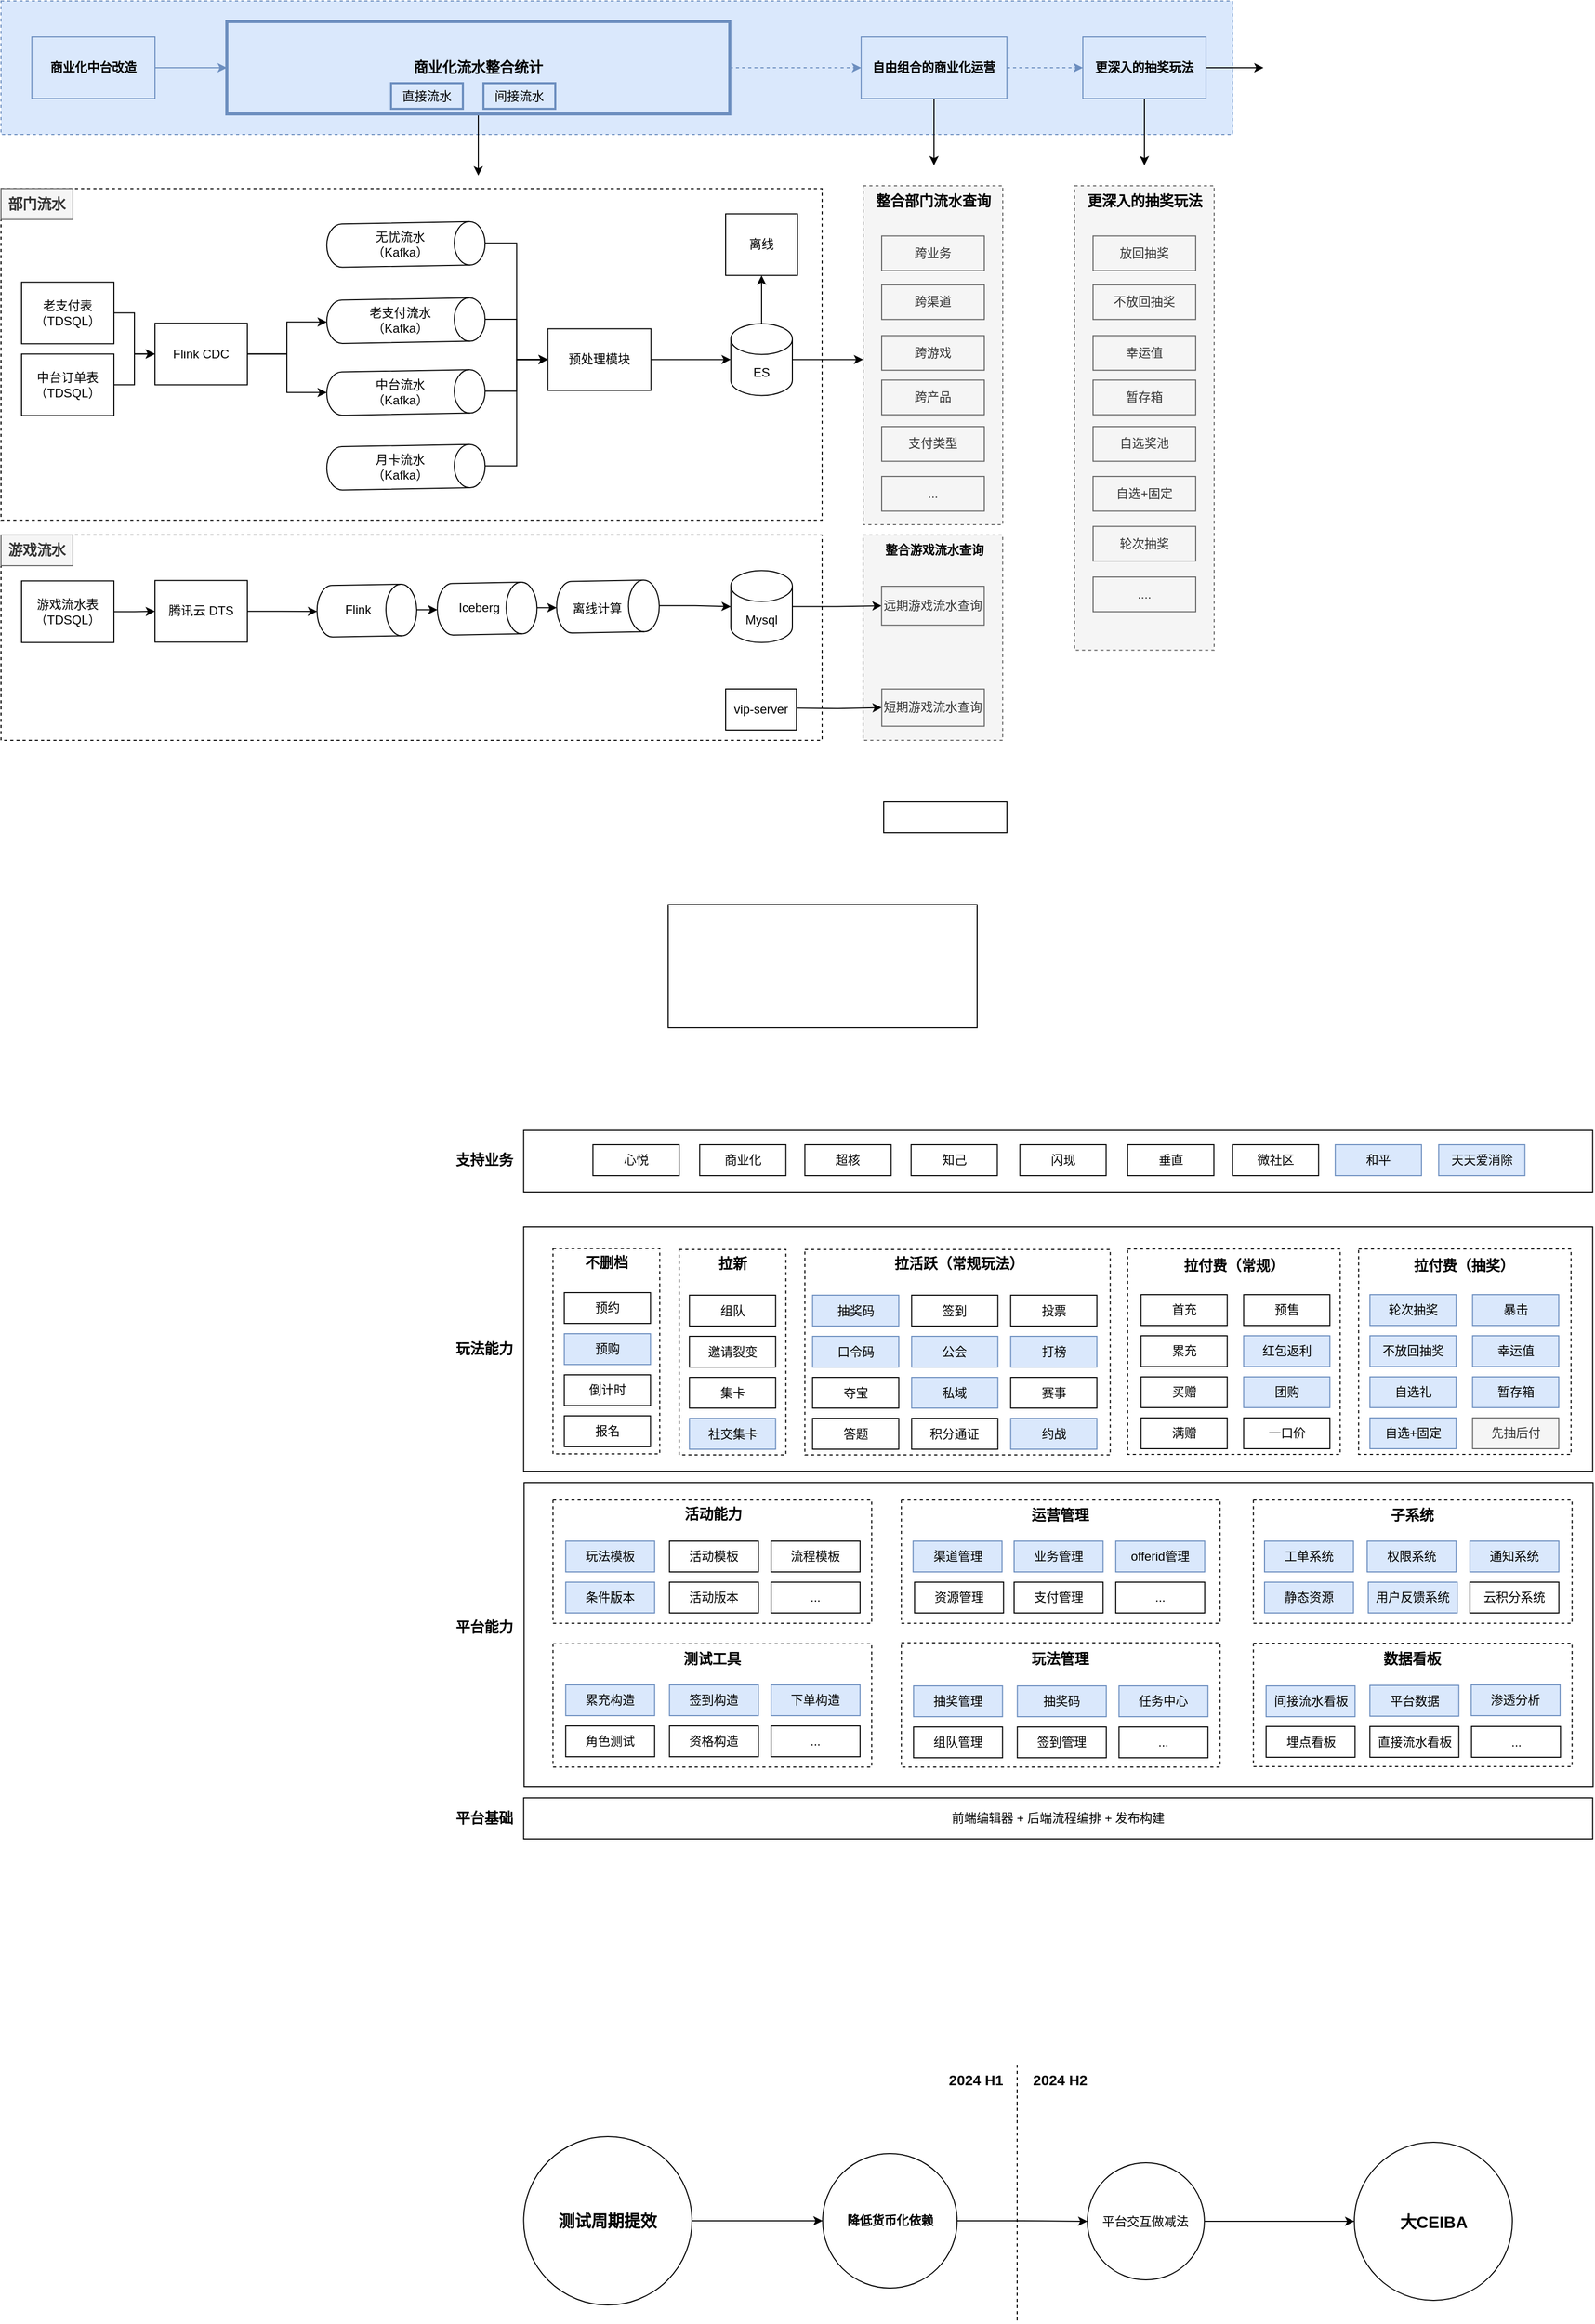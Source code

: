 <mxfile version="22.1.18" type="github">
  <diagram name="第 1 页" id="U7sybSRnqge9UdC9qBEp">
    <mxGraphModel dx="2380" dy="886" grid="1" gridSize="10" guides="1" tooltips="1" connect="1" arrows="1" fold="1" page="1" pageScale="1" pageWidth="827" pageHeight="1169" math="0" shadow="0">
      <root>
        <mxCell id="0" />
        <mxCell id="1" parent="0" />
        <mxCell id="KYgMNz7VvU_ds5sTVOri-40" value="" style="rounded=0;whiteSpace=wrap;html=1;" parent="1" vertex="1">
          <mxGeometry x="-190.8" y="1774" width="1041.5" height="238" as="geometry" />
        </mxCell>
        <mxCell id="fzm7APyc1zLrhWA9xsSt-80" value="" style="rounded=0;whiteSpace=wrap;html=1;align=center;horizontal=1;verticalAlign=middle;dashed=1;" vertex="1" parent="1">
          <mxGeometry x="397.7" y="1795.5" width="207" height="200" as="geometry" />
        </mxCell>
        <mxCell id="fzm7APyc1zLrhWA9xsSt-81" value="拉付费（常规）" style="text;html=1;strokeColor=none;fillColor=none;align=center;verticalAlign=middle;whiteSpace=wrap;rounded=0;fontStyle=1;fontSize=14;" vertex="1" parent="1">
          <mxGeometry x="404.48" y="1797" width="195.45" height="30" as="geometry" />
        </mxCell>
        <mxCell id="fzm7APyc1zLrhWA9xsSt-78" value="" style="rounded=0;whiteSpace=wrap;html=1;align=center;horizontal=1;verticalAlign=middle;dashed=1;" vertex="1" parent="1">
          <mxGeometry x="622.7" y="1795.5" width="207" height="200" as="geometry" />
        </mxCell>
        <mxCell id="fzm7APyc1zLrhWA9xsSt-79" value="拉付费（抽奖）" style="text;html=1;strokeColor=none;fillColor=none;align=center;verticalAlign=middle;whiteSpace=wrap;rounded=0;fontStyle=1;fontSize=14;" vertex="1" parent="1">
          <mxGeometry x="628.48" y="1797" width="195.45" height="30" as="geometry" />
        </mxCell>
        <mxCell id="fzm7APyc1zLrhWA9xsSt-75" value="不删档" style="rounded=0;whiteSpace=wrap;html=1;align=center;horizontal=1;verticalAlign=middle;dashed=1;" vertex="1" parent="1">
          <mxGeometry x="83.2" y="1796" width="297.5" height="200" as="geometry" />
        </mxCell>
        <mxCell id="fzm7APyc1zLrhWA9xsSt-76" value="拉活跃（常规玩法）" style="text;html=1;strokeColor=none;fillColor=none;align=center;verticalAlign=middle;whiteSpace=wrap;rounded=0;fontStyle=1;fontSize=14;" vertex="1" parent="1">
          <mxGeometry x="135.75" y="1795" width="195.45" height="30" as="geometry" />
        </mxCell>
        <mxCell id="fzm7APyc1zLrhWA9xsSt-73" value="不删档" style="rounded=0;whiteSpace=wrap;html=1;align=center;horizontal=1;verticalAlign=middle;dashed=1;" vertex="1" parent="1">
          <mxGeometry x="-39.3" y="1796" width="104" height="200" as="geometry" />
        </mxCell>
        <mxCell id="fzm7APyc1zLrhWA9xsSt-74" value="拉新" style="text;html=1;strokeColor=none;fillColor=none;align=center;verticalAlign=middle;whiteSpace=wrap;rounded=0;fontStyle=1;fontSize=14;" vertex="1" parent="1">
          <mxGeometry x="-17.25" y="1795" width="60" height="30" as="geometry" />
        </mxCell>
        <mxCell id="fzm7APyc1zLrhWA9xsSt-22" value="不删档" style="rounded=0;whiteSpace=wrap;html=1;align=center;horizontal=1;verticalAlign=middle;dashed=1;" vertex="1" parent="1">
          <mxGeometry x="-162.22" y="1795" width="104" height="200" as="geometry" />
        </mxCell>
        <mxCell id="HIGhhWwjRi3wT-E4ES3Q-53" value="" style="rounded=0;whiteSpace=wrap;html=1;dashed=1;" parent="1" vertex="1">
          <mxGeometry x="-700" y="1100" width="800" height="200" as="geometry" />
        </mxCell>
        <mxCell id="HIGhhWwjRi3wT-E4ES3Q-67" value="" style="rounded=0;whiteSpace=wrap;html=1;dashed=1;" parent="1" vertex="1">
          <mxGeometry x="-700" y="762.75" width="800" height="322.9" as="geometry" />
        </mxCell>
        <mxCell id="KYgMNz7VvU_ds5sTVOri-13" value="" style="rounded=0;whiteSpace=wrap;html=1;dashed=1;fillColor=#dae8fc;strokeColor=#6c8ebf;" parent="1" vertex="1">
          <mxGeometry x="-700" y="580" width="1200" height="130" as="geometry" />
        </mxCell>
        <mxCell id="HIGhhWwjRi3wT-E4ES3Q-131" value="" style="rounded=0;whiteSpace=wrap;html=1;dashed=1;fillColor=#f5f5f5;fontColor=#333333;strokeColor=#666666;" parent="1" vertex="1">
          <mxGeometry x="139.9" y="1100" width="136" height="200" as="geometry" />
        </mxCell>
        <mxCell id="HIGhhWwjRi3wT-E4ES3Q-70" style="edgeStyle=orthogonalEdgeStyle;rounded=0;orthogonalLoop=1;jettySize=auto;html=1;exitX=1;exitY=0.5;exitDx=0;exitDy=0;entryX=0;entryY=0.5;entryDx=0;entryDy=0;" parent="1" source="HIGhhWwjRi3wT-E4ES3Q-37" target="HIGhhWwjRi3wT-E4ES3Q-39" edge="1">
          <mxGeometry relative="1" as="geometry" />
        </mxCell>
        <mxCell id="HIGhhWwjRi3wT-E4ES3Q-37" value="老支付表&lt;br style=&quot;border-color: var(--border-color);&quot;&gt;（TDSQL）" style="rounded=0;whiteSpace=wrap;html=1;" parent="1" vertex="1">
          <mxGeometry x="-680" y="853.78" width="90" height="60" as="geometry" />
        </mxCell>
        <mxCell id="HIGhhWwjRi3wT-E4ES3Q-71" style="edgeStyle=orthogonalEdgeStyle;rounded=0;orthogonalLoop=1;jettySize=auto;html=1;exitX=1;exitY=0.5;exitDx=0;exitDy=0;entryX=0;entryY=0.5;entryDx=0;entryDy=0;" parent="1" source="HIGhhWwjRi3wT-E4ES3Q-38" target="HIGhhWwjRi3wT-E4ES3Q-39" edge="1">
          <mxGeometry relative="1" as="geometry" />
        </mxCell>
        <mxCell id="HIGhhWwjRi3wT-E4ES3Q-38" value="中台订单表&lt;br style=&quot;border-color: var(--border-color);&quot;&gt;（TDSQL）" style="rounded=0;whiteSpace=wrap;html=1;" parent="1" vertex="1">
          <mxGeometry x="-680" y="923.78" width="90" height="60" as="geometry" />
        </mxCell>
        <mxCell id="HIGhhWwjRi3wT-E4ES3Q-39" value="Flink CDC" style="rounded=0;whiteSpace=wrap;html=1;" parent="1" vertex="1">
          <mxGeometry x="-550" y="893.78" width="90" height="60" as="geometry" />
        </mxCell>
        <mxCell id="HIGhhWwjRi3wT-E4ES3Q-78" style="edgeStyle=orthogonalEdgeStyle;rounded=0;orthogonalLoop=1;jettySize=auto;html=1;exitX=1;exitY=0.5;exitDx=0;exitDy=0;" parent="1" source="HIGhhWwjRi3wT-E4ES3Q-40" target="HIGhhWwjRi3wT-E4ES3Q-42" edge="1">
          <mxGeometry relative="1" as="geometry" />
        </mxCell>
        <mxCell id="HIGhhWwjRi3wT-E4ES3Q-40" value="游戏流水表&lt;br&gt;（TDSQL）" style="rounded=0;whiteSpace=wrap;html=1;" parent="1" vertex="1">
          <mxGeometry x="-680" y="1144.78" width="90" height="60" as="geometry" />
        </mxCell>
        <mxCell id="HIGhhWwjRi3wT-E4ES3Q-42" value="腾讯云 DTS" style="rounded=0;whiteSpace=wrap;html=1;" parent="1" vertex="1">
          <mxGeometry x="-550" y="1144.36" width="90" height="60" as="geometry" />
        </mxCell>
        <mxCell id="HIGhhWwjRi3wT-E4ES3Q-75" style="edgeStyle=orthogonalEdgeStyle;rounded=0;orthogonalLoop=1;jettySize=auto;html=1;exitX=0.5;exitY=0;exitDx=0;exitDy=0;exitPerimeter=0;" parent="1" source="HIGhhWwjRi3wT-E4ES3Q-58" target="HIGhhWwjRi3wT-E4ES3Q-74" edge="1">
          <mxGeometry relative="1" as="geometry" />
        </mxCell>
        <mxCell id="HIGhhWwjRi3wT-E4ES3Q-73" style="edgeStyle=orthogonalEdgeStyle;rounded=0;orthogonalLoop=1;jettySize=auto;html=1;exitX=1;exitY=0.5;exitDx=0;exitDy=0;" parent="1" source="HIGhhWwjRi3wT-E4ES3Q-68" target="HIGhhWwjRi3wT-E4ES3Q-72" edge="1">
          <mxGeometry relative="1" as="geometry" />
        </mxCell>
        <mxCell id="HIGhhWwjRi3wT-E4ES3Q-82" style="edgeStyle=orthogonalEdgeStyle;rounded=0;orthogonalLoop=1;jettySize=auto;html=1;exitX=1;exitY=0.5;exitDx=0;exitDy=0;exitPerimeter=0;" parent="1" source="HIGhhWwjRi3wT-E4ES3Q-72" edge="1">
          <mxGeometry relative="1" as="geometry">
            <mxPoint x="140" y="929.2" as="targetPoint" />
          </mxGeometry>
        </mxCell>
        <mxCell id="HIGhhWwjRi3wT-E4ES3Q-116" style="edgeStyle=orthogonalEdgeStyle;rounded=0;orthogonalLoop=1;jettySize=auto;html=1;exitX=0.5;exitY=0;exitDx=0;exitDy=0;exitPerimeter=0;" parent="1" source="HIGhhWwjRi3wT-E4ES3Q-72" target="HIGhhWwjRi3wT-E4ES3Q-115" edge="1">
          <mxGeometry relative="1" as="geometry" />
        </mxCell>
        <mxCell id="HIGhhWwjRi3wT-E4ES3Q-72" value="ES" style="shape=cylinder3;whiteSpace=wrap;html=1;boundedLbl=1;backgroundOutline=1;size=15;" parent="1" vertex="1">
          <mxGeometry x="11" y="894.2" width="60" height="70" as="geometry" />
        </mxCell>
        <mxCell id="HIGhhWwjRi3wT-E4ES3Q-84" style="edgeStyle=orthogonalEdgeStyle;rounded=0;orthogonalLoop=1;jettySize=auto;html=1;exitX=1;exitY=0.5;exitDx=0;exitDy=0;exitPerimeter=0;" parent="1" source="HIGhhWwjRi3wT-E4ES3Q-74" target="HIGhhWwjRi3wT-E4ES3Q-83" edge="1">
          <mxGeometry relative="1" as="geometry" />
        </mxCell>
        <mxCell id="HIGhhWwjRi3wT-E4ES3Q-74" value="Mysql" style="shape=cylinder3;whiteSpace=wrap;html=1;boundedLbl=1;backgroundOutline=1;size=15;" parent="1" vertex="1">
          <mxGeometry x="11" y="1134.78" width="60" height="70" as="geometry" />
        </mxCell>
        <mxCell id="HIGhhWwjRi3wT-E4ES3Q-83" value="远期游戏流水查询" style="rounded=0;whiteSpace=wrap;html=1;fillColor=#f5f5f5;strokeColor=#666666;fontColor=#333333;" parent="1" vertex="1">
          <mxGeometry x="157.9" y="1150" width="100" height="37.9" as="geometry" />
        </mxCell>
        <mxCell id="HIGhhWwjRi3wT-E4ES3Q-111" style="edgeStyle=orthogonalEdgeStyle;rounded=0;orthogonalLoop=1;jettySize=auto;html=1;exitX=1;exitY=0.5;exitDx=0;exitDy=0;exitPerimeter=0;" parent="1" target="HIGhhWwjRi3wT-E4ES3Q-114" edge="1">
          <mxGeometry relative="1" as="geometry">
            <mxPoint x="70.9" y="1268.58" as="sourcePoint" />
          </mxGeometry>
        </mxCell>
        <mxCell id="HIGhhWwjRi3wT-E4ES3Q-114" value="短期游戏流水查询" style="rounded=0;whiteSpace=wrap;html=1;fillColor=#f5f5f5;strokeColor=#666666;fontColor=#333333;" parent="1" vertex="1">
          <mxGeometry x="158.1" y="1250.1" width="99.9" height="36.19" as="geometry" />
        </mxCell>
        <mxCell id="HIGhhWwjRi3wT-E4ES3Q-115" value="离线" style="rounded=0;whiteSpace=wrap;html=1;" parent="1" vertex="1">
          <mxGeometry x="6" y="787.24" width="70" height="60" as="geometry" />
        </mxCell>
        <mxCell id="HIGhhWwjRi3wT-E4ES3Q-121" value="vip-server" style="rounded=0;whiteSpace=wrap;html=1;" parent="1" vertex="1">
          <mxGeometry x="6" y="1250" width="69" height="40" as="geometry" />
        </mxCell>
        <mxCell id="HIGhhWwjRi3wT-E4ES3Q-123" value="" style="rounded=0;whiteSpace=wrap;html=1;dashed=1;fillColor=#f5f5f5;fontColor=#333333;strokeColor=#666666;" parent="1" vertex="1">
          <mxGeometry x="140" y="760" width="136" height="330" as="geometry" />
        </mxCell>
        <mxCell id="HIGhhWwjRi3wT-E4ES3Q-132" value="整合部门流水查询" style="text;html=1;align=center;verticalAlign=middle;resizable=0;points=[];autosize=1;strokeColor=none;fillColor=none;fontStyle=1;fontSize=14;" parent="1" vertex="1">
          <mxGeometry x="138.05" y="760" width="140" height="30" as="geometry" />
        </mxCell>
        <mxCell id="HIGhhWwjRi3wT-E4ES3Q-124" value="跨业务" style="rounded=0;whiteSpace=wrap;html=1;fillColor=#f5f5f5;strokeColor=#666666;fontColor=#333333;" parent="1" vertex="1">
          <mxGeometry x="158" y="808.8" width="100" height="33.77" as="geometry" />
        </mxCell>
        <mxCell id="HIGhhWwjRi3wT-E4ES3Q-125" value="跨渠道" style="rounded=0;whiteSpace=wrap;html=1;fillColor=#f5f5f5;strokeColor=#666666;fontColor=#333333;" parent="1" vertex="1">
          <mxGeometry x="158" y="856.407" width="100" height="33.77" as="geometry" />
        </mxCell>
        <mxCell id="HIGhhWwjRi3wT-E4ES3Q-126" value="跨游戏" style="rounded=0;whiteSpace=wrap;html=1;fillColor=#f5f5f5;strokeColor=#666666;fontColor=#333333;" parent="1" vertex="1">
          <mxGeometry x="158" y="905.862" width="100" height="33.77" as="geometry" />
        </mxCell>
        <mxCell id="HIGhhWwjRi3wT-E4ES3Q-127" value="跨产品" style="rounded=0;whiteSpace=wrap;html=1;fillColor=#f5f5f5;strokeColor=#666666;fontColor=#333333;" parent="1" vertex="1">
          <mxGeometry x="158" y="949.176" width="100" height="33.77" as="geometry" />
        </mxCell>
        <mxCell id="HIGhhWwjRi3wT-E4ES3Q-128" value="支付类型" style="rounded=0;whiteSpace=wrap;html=1;fillColor=#f5f5f5;strokeColor=#666666;fontColor=#333333;" parent="1" vertex="1">
          <mxGeometry x="158" y="994.499" width="100" height="33.77" as="geometry" />
        </mxCell>
        <mxCell id="HIGhhWwjRi3wT-E4ES3Q-129" value="..." style="rounded=0;whiteSpace=wrap;html=1;fillColor=#f5f5f5;strokeColor=#666666;fontColor=#333333;" parent="1" vertex="1">
          <mxGeometry x="158" y="1043.03" width="100" height="33.77" as="geometry" />
        </mxCell>
        <mxCell id="KYgMNz7VvU_ds5sTVOri-8" style="edgeStyle=orthogonalEdgeStyle;rounded=0;orthogonalLoop=1;jettySize=auto;html=1;exitX=1;exitY=0.5;exitDx=0;exitDy=0;fillColor=#dae8fc;strokeColor=#6c8ebf;dashed=1;" parent="1" source="KYgMNz7VvU_ds5sTVOri-1" target="KYgMNz7VvU_ds5sTVOri-4" edge="1">
          <mxGeometry relative="1" as="geometry" />
        </mxCell>
        <mxCell id="KYgMNz7VvU_ds5sTVOri-31" style="edgeStyle=orthogonalEdgeStyle;rounded=0;orthogonalLoop=1;jettySize=auto;html=1;exitX=0.5;exitY=1;exitDx=0;exitDy=0;" parent="1" source="KYgMNz7VvU_ds5sTVOri-1" edge="1">
          <mxGeometry relative="1" as="geometry">
            <mxPoint x="-235" y="750" as="targetPoint" />
          </mxGeometry>
        </mxCell>
        <mxCell id="KYgMNz7VvU_ds5sTVOri-1" value="&lt;font style=&quot;font-size: 14px;&quot;&gt;&lt;b&gt;商业化流水整合统计&lt;/b&gt;&lt;/font&gt;" style="rounded=0;whiteSpace=wrap;html=1;strokeWidth=3;fillColor=#dae8fc;strokeColor=#6c8ebf;" parent="1" vertex="1">
          <mxGeometry x="-480" y="600" width="490" height="90" as="geometry" />
        </mxCell>
        <mxCell id="KYgMNz7VvU_ds5sTVOri-7" style="edgeStyle=orthogonalEdgeStyle;rounded=0;orthogonalLoop=1;jettySize=auto;html=1;exitX=1;exitY=0.5;exitDx=0;exitDy=0;entryX=0;entryY=0.5;entryDx=0;entryDy=0;fillColor=#dae8fc;strokeColor=#6c8ebf;" parent="1" source="KYgMNz7VvU_ds5sTVOri-2" target="KYgMNz7VvU_ds5sTVOri-1" edge="1">
          <mxGeometry relative="1" as="geometry" />
        </mxCell>
        <mxCell id="KYgMNz7VvU_ds5sTVOri-2" value="商业化中台改造" style="rounded=0;whiteSpace=wrap;html=1;fillColor=#dae8fc;strokeColor=#6c8ebf;fontStyle=1" parent="1" vertex="1">
          <mxGeometry x="-670" y="615" width="120" height="60" as="geometry" />
        </mxCell>
        <mxCell id="KYgMNz7VvU_ds5sTVOri-9" style="edgeStyle=orthogonalEdgeStyle;rounded=0;orthogonalLoop=1;jettySize=auto;html=1;exitX=1;exitY=0.5;exitDx=0;exitDy=0;fillColor=#dae8fc;strokeColor=#6c8ebf;dashed=1;" parent="1" source="KYgMNz7VvU_ds5sTVOri-4" target="KYgMNz7VvU_ds5sTVOri-5" edge="1">
          <mxGeometry relative="1" as="geometry" />
        </mxCell>
        <mxCell id="KYgMNz7VvU_ds5sTVOri-30" style="edgeStyle=orthogonalEdgeStyle;rounded=0;orthogonalLoop=1;jettySize=auto;html=1;exitX=0.5;exitY=1;exitDx=0;exitDy=0;" parent="1" source="KYgMNz7VvU_ds5sTVOri-4" edge="1">
          <mxGeometry relative="1" as="geometry">
            <mxPoint x="209" y="740" as="targetPoint" />
          </mxGeometry>
        </mxCell>
        <mxCell id="KYgMNz7VvU_ds5sTVOri-4" value="&lt;b&gt;自由组合的商业化运营&lt;/b&gt;" style="rounded=0;whiteSpace=wrap;html=1;strokeWidth=1;fillColor=#dae8fc;strokeColor=#6c8ebf;" parent="1" vertex="1">
          <mxGeometry x="138.05" y="615" width="141.95" height="60" as="geometry" />
        </mxCell>
        <mxCell id="KYgMNz7VvU_ds5sTVOri-12" style="edgeStyle=orthogonalEdgeStyle;rounded=0;orthogonalLoop=1;jettySize=auto;html=1;exitX=1;exitY=0.5;exitDx=0;exitDy=0;" parent="1" source="KYgMNz7VvU_ds5sTVOri-5" edge="1">
          <mxGeometry relative="1" as="geometry">
            <mxPoint x="530" y="645" as="targetPoint" />
          </mxGeometry>
        </mxCell>
        <mxCell id="KYgMNz7VvU_ds5sTVOri-29" style="edgeStyle=orthogonalEdgeStyle;rounded=0;orthogonalLoop=1;jettySize=auto;html=1;exitX=0.5;exitY=1;exitDx=0;exitDy=0;" parent="1" source="KYgMNz7VvU_ds5sTVOri-5" edge="1">
          <mxGeometry relative="1" as="geometry">
            <mxPoint x="414" y="740" as="targetPoint" />
          </mxGeometry>
        </mxCell>
        <mxCell id="KYgMNz7VvU_ds5sTVOri-5" value="更深入的抽奖玩法" style="rounded=0;whiteSpace=wrap;html=1;fillColor=#dae8fc;strokeColor=#6c8ebf;fontStyle=1" parent="1" vertex="1">
          <mxGeometry x="354.0" y="615" width="120" height="60" as="geometry" />
        </mxCell>
        <mxCell id="KYgMNz7VvU_ds5sTVOri-6" value="间接流水" style="rounded=0;whiteSpace=wrap;html=1;fillColor=#dae8fc;strokeColor=#6c8ebf;strokeWidth=2;" parent="1" vertex="1">
          <mxGeometry x="-230.0" y="660" width="70" height="25" as="geometry" />
        </mxCell>
        <mxCell id="KYgMNz7VvU_ds5sTVOri-10" value="直接流水" style="rounded=0;whiteSpace=wrap;html=1;fillColor=#dae8fc;strokeColor=#6c8ebf;strokeWidth=2;" parent="1" vertex="1">
          <mxGeometry x="-320" y="660" width="70" height="25" as="geometry" />
        </mxCell>
        <mxCell id="KYgMNz7VvU_ds5sTVOri-17" value="" style="rounded=0;whiteSpace=wrap;html=1;dashed=1;fillColor=#f5f5f5;fontColor=#333333;strokeColor=#666666;" parent="1" vertex="1">
          <mxGeometry x="345.95" y="760" width="136" height="452.25" as="geometry" />
        </mxCell>
        <mxCell id="KYgMNz7VvU_ds5sTVOri-18" value="更深入的抽奖玩法" style="text;html=1;align=center;verticalAlign=middle;resizable=0;points=[];autosize=1;strokeColor=none;fillColor=none;fontStyle=1;fontSize=14;" parent="1" vertex="1">
          <mxGeometry x="344" y="760" width="140" height="30" as="geometry" />
        </mxCell>
        <mxCell id="KYgMNz7VvU_ds5sTVOri-19" value="放回抽奖" style="rounded=0;whiteSpace=wrap;html=1;fillColor=#f5f5f5;strokeColor=#666666;fontColor=#333333;" parent="1" vertex="1">
          <mxGeometry x="363.95" y="808.8" width="100" height="33.77" as="geometry" />
        </mxCell>
        <mxCell id="KYgMNz7VvU_ds5sTVOri-20" value="不放回抽奖" style="rounded=0;whiteSpace=wrap;html=1;fillColor=#f5f5f5;strokeColor=#666666;fontColor=#333333;" parent="1" vertex="1">
          <mxGeometry x="363.95" y="856.407" width="100" height="33.77" as="geometry" />
        </mxCell>
        <mxCell id="KYgMNz7VvU_ds5sTVOri-21" value="幸运值" style="rounded=0;whiteSpace=wrap;html=1;fillColor=#f5f5f5;strokeColor=#666666;fontColor=#333333;" parent="1" vertex="1">
          <mxGeometry x="363.95" y="905.862" width="100" height="33.77" as="geometry" />
        </mxCell>
        <mxCell id="KYgMNz7VvU_ds5sTVOri-22" value="暂存箱" style="rounded=0;whiteSpace=wrap;html=1;fillColor=#f5f5f5;strokeColor=#666666;fontColor=#333333;" parent="1" vertex="1">
          <mxGeometry x="363.95" y="949.176" width="100" height="33.77" as="geometry" />
        </mxCell>
        <mxCell id="KYgMNz7VvU_ds5sTVOri-23" value="自选奖池" style="rounded=0;whiteSpace=wrap;html=1;fillColor=#f5f5f5;strokeColor=#666666;fontColor=#333333;" parent="1" vertex="1">
          <mxGeometry x="363.95" y="994.499" width="100" height="33.77" as="geometry" />
        </mxCell>
        <mxCell id="KYgMNz7VvU_ds5sTVOri-24" value="自选+固定" style="rounded=0;whiteSpace=wrap;html=1;fillColor=#f5f5f5;strokeColor=#666666;fontColor=#333333;" parent="1" vertex="1">
          <mxGeometry x="363.95" y="1043.03" width="100" height="33.77" as="geometry" />
        </mxCell>
        <mxCell id="KYgMNz7VvU_ds5sTVOri-25" value="轮次抽奖" style="rounded=0;whiteSpace=wrap;html=1;fillColor=#f5f5f5;strokeColor=#666666;fontColor=#333333;" parent="1" vertex="1">
          <mxGeometry x="364" y="1091.68" width="100" height="33.77" as="geometry" />
        </mxCell>
        <mxCell id="KYgMNz7VvU_ds5sTVOri-26" value="...." style="rounded=0;whiteSpace=wrap;html=1;fillColor=#f5f5f5;strokeColor=#666666;fontColor=#333333;" parent="1" vertex="1">
          <mxGeometry x="364" y="1141.03" width="100" height="33.77" as="geometry" />
        </mxCell>
        <mxCell id="HIGhhWwjRi3wT-E4ES3Q-77" style="edgeStyle=orthogonalEdgeStyle;rounded=0;orthogonalLoop=1;jettySize=auto;html=1;exitX=1;exitY=0.5;exitDx=0;exitDy=0;" parent="1" source="HIGhhWwjRi3wT-E4ES3Q-39" target="HIGhhWwjRi3wT-E4ES3Q-47" edge="1">
          <mxGeometry relative="1" as="geometry" />
        </mxCell>
        <mxCell id="HIGhhWwjRi3wT-E4ES3Q-54" value="" style="shape=cylinder3;whiteSpace=wrap;html=1;boundedLbl=1;backgroundOutline=1;size=15;rotation=89;" parent="1" vertex="1">
          <mxGeometry x="-368.692" y="1125.15" width="50.233" height="97.11" as="geometry" />
        </mxCell>
        <mxCell id="HIGhhWwjRi3wT-E4ES3Q-55" value="Flink" style="text;html=1;strokeColor=none;fillColor=none;align=center;verticalAlign=middle;whiteSpace=wrap;rounded=0;" parent="1" vertex="1">
          <mxGeometry x="-376.512" y="1158.34" width="50.233" height="30.0" as="geometry" />
        </mxCell>
        <mxCell id="HIGhhWwjRi3wT-E4ES3Q-56" value="" style="shape=cylinder3;whiteSpace=wrap;html=1;boundedLbl=1;backgroundOutline=1;size=15;rotation=89;" parent="1" vertex="1">
          <mxGeometry x="-251.483" y="1123.2" width="50.233" height="97.11" as="geometry" />
        </mxCell>
        <mxCell id="HIGhhWwjRi3wT-E4ES3Q-57" value="Iceberg" style="text;html=1;strokeColor=none;fillColor=none;align=center;verticalAlign=middle;whiteSpace=wrap;rounded=0;" parent="1" vertex="1">
          <mxGeometry x="-259.302" y="1156.39" width="50.233" height="30.0" as="geometry" />
        </mxCell>
        <mxCell id="HIGhhWwjRi3wT-E4ES3Q-58" value="" style="shape=cylinder3;whiteSpace=wrap;html=1;boundedLbl=1;backgroundOutline=1;size=15;rotation=89;" parent="1" vertex="1">
          <mxGeometry x="-133.805" y="1119.78" width="50.233" height="100.0" as="geometry" />
        </mxCell>
        <mxCell id="HIGhhWwjRi3wT-E4ES3Q-59" value="离线计算" style="text;html=1;strokeColor=none;fillColor=none;align=center;verticalAlign=middle;whiteSpace=wrap;rounded=0;" parent="1" vertex="1">
          <mxGeometry x="-145.02" y="1155.16" width="52.09" height="33.19" as="geometry" />
        </mxCell>
        <mxCell id="HIGhhWwjRi3wT-E4ES3Q-60" style="edgeStyle=orthogonalEdgeStyle;rounded=0;orthogonalLoop=1;jettySize=auto;html=1;exitX=0.5;exitY=0;exitDx=0;exitDy=0;exitPerimeter=0;entryX=0.5;entryY=1;entryDx=0;entryDy=0;entryPerimeter=0;" parent="1" source="HIGhhWwjRi3wT-E4ES3Q-54" target="HIGhhWwjRi3wT-E4ES3Q-56" edge="1">
          <mxGeometry relative="1" as="geometry" />
        </mxCell>
        <mxCell id="HIGhhWwjRi3wT-E4ES3Q-66" style="edgeStyle=orthogonalEdgeStyle;rounded=0;orthogonalLoop=1;jettySize=auto;html=1;exitX=0.5;exitY=0;exitDx=0;exitDy=0;exitPerimeter=0;entryX=0.5;entryY=1;entryDx=0;entryDy=0;entryPerimeter=0;" parent="1" source="HIGhhWwjRi3wT-E4ES3Q-56" target="HIGhhWwjRi3wT-E4ES3Q-58" edge="1">
          <mxGeometry relative="1" as="geometry" />
        </mxCell>
        <mxCell id="HIGhhWwjRi3wT-E4ES3Q-68" value="预处理模块" style="rounded=0;whiteSpace=wrap;html=1;" parent="1" vertex="1">
          <mxGeometry x="-167.209" y="899.2" width="100.465" height="60.0" as="geometry" />
        </mxCell>
        <mxCell id="HIGhhWwjRi3wT-E4ES3Q-86" style="edgeStyle=orthogonalEdgeStyle;rounded=0;orthogonalLoop=1;jettySize=auto;html=1;exitX=0.5;exitY=0;exitDx=0;exitDy=0;exitPerimeter=0;entryX=0;entryY=0.5;entryDx=0;entryDy=0;" parent="1" source="HIGhhWwjRi3wT-E4ES3Q-45" target="HIGhhWwjRi3wT-E4ES3Q-68" edge="1">
          <mxGeometry relative="1" as="geometry" />
        </mxCell>
        <mxCell id="HIGhhWwjRi3wT-E4ES3Q-45" value="" style="shape=cylinder3;whiteSpace=wrap;html=1;boundedLbl=1;backgroundOutline=1;size=15;rotation=89;" parent="1" vertex="1">
          <mxGeometry x="-326.609" y="814.195" width="42.193" height="154.209" as="geometry" />
        </mxCell>
        <mxCell id="HIGhhWwjRi3wT-E4ES3Q-46" value="老支付流水&lt;br style=&quot;border-color: var(--border-color);&quot;&gt;（Kafka）" style="text;html=1;strokeColor=none;fillColor=none;align=center;verticalAlign=middle;whiteSpace=wrap;rounded=0;" parent="1" vertex="1">
          <mxGeometry x="-353.254" y="876.435" width="84.387" height="30.0" as="geometry" />
        </mxCell>
        <mxCell id="HIGhhWwjRi3wT-E4ES3Q-87" style="edgeStyle=orthogonalEdgeStyle;rounded=0;orthogonalLoop=1;jettySize=auto;html=1;exitX=0.5;exitY=0;exitDx=0;exitDy=0;exitPerimeter=0;entryX=0;entryY=0.5;entryDx=0;entryDy=0;" parent="1" source="HIGhhWwjRi3wT-E4ES3Q-47" target="HIGhhWwjRi3wT-E4ES3Q-68" edge="1">
          <mxGeometry relative="1" as="geometry" />
        </mxCell>
        <mxCell id="HIGhhWwjRi3wT-E4ES3Q-47" value="" style="shape=cylinder3;whiteSpace=wrap;html=1;boundedLbl=1;backgroundOutline=1;size=15;rotation=89;" parent="1" vertex="1">
          <mxGeometry x="-326.609" y="884.195" width="42.193" height="154.209" as="geometry" />
        </mxCell>
        <mxCell id="HIGhhWwjRi3wT-E4ES3Q-48" value="中台流水&lt;br style=&quot;border-color: var(--border-color);&quot;&gt;（Kafka）" style="text;html=1;strokeColor=none;fillColor=none;align=center;verticalAlign=middle;whiteSpace=wrap;rounded=0;" parent="1" vertex="1">
          <mxGeometry x="-353.254" y="946.434" width="84.387" height="30.0" as="geometry" />
        </mxCell>
        <mxCell id="HIGhhWwjRi3wT-E4ES3Q-89" style="edgeStyle=orthogonalEdgeStyle;rounded=0;orthogonalLoop=1;jettySize=auto;html=1;exitX=0.5;exitY=0;exitDx=0;exitDy=0;exitPerimeter=0;entryX=0;entryY=0.5;entryDx=0;entryDy=0;" parent="1" source="HIGhhWwjRi3wT-E4ES3Q-49" target="HIGhhWwjRi3wT-E4ES3Q-68" edge="1">
          <mxGeometry relative="1" as="geometry" />
        </mxCell>
        <mxCell id="HIGhhWwjRi3wT-E4ES3Q-49" value="" style="shape=cylinder3;whiteSpace=wrap;html=1;boundedLbl=1;backgroundOutline=1;size=15;rotation=89;" parent="1" vertex="1">
          <mxGeometry x="-326.609" y="956.936" width="42.193" height="154.209" as="geometry" />
        </mxCell>
        <mxCell id="HIGhhWwjRi3wT-E4ES3Q-50" value="月卡流水&lt;br style=&quot;border-color: var(--border-color);&quot;&gt;（Kafka）" style="text;html=1;strokeColor=none;fillColor=none;align=center;verticalAlign=middle;whiteSpace=wrap;rounded=0;" parent="1" vertex="1">
          <mxGeometry x="-353.254" y="1019.176" width="84.387" height="30.0" as="geometry" />
        </mxCell>
        <mxCell id="HIGhhWwjRi3wT-E4ES3Q-85" style="edgeStyle=orthogonalEdgeStyle;rounded=0;orthogonalLoop=1;jettySize=auto;html=1;exitX=0.5;exitY=0;exitDx=0;exitDy=0;exitPerimeter=0;entryX=0;entryY=0.5;entryDx=0;entryDy=0;" parent="1" source="HIGhhWwjRi3wT-E4ES3Q-51" target="HIGhhWwjRi3wT-E4ES3Q-68" edge="1">
          <mxGeometry relative="1" as="geometry" />
        </mxCell>
        <mxCell id="HIGhhWwjRi3wT-E4ES3Q-51" value="" style="shape=cylinder3;whiteSpace=wrap;html=1;boundedLbl=1;backgroundOutline=1;size=15;rotation=89;" parent="1" vertex="1">
          <mxGeometry x="-326.609" y="739.996" width="42.193" height="154.209" as="geometry" />
        </mxCell>
        <mxCell id="HIGhhWwjRi3wT-E4ES3Q-52" value="无忧流水&lt;br style=&quot;border-color: var(--border-color);&quot;&gt;（Kafka）" style="text;html=1;strokeColor=none;fillColor=none;align=center;verticalAlign=middle;whiteSpace=wrap;rounded=0;" parent="1" vertex="1">
          <mxGeometry x="-353.254" y="802.235" width="84.387" height="30.0" as="geometry" />
        </mxCell>
        <mxCell id="HIGhhWwjRi3wT-E4ES3Q-76" style="edgeStyle=orthogonalEdgeStyle;rounded=0;orthogonalLoop=1;jettySize=auto;html=1;exitX=1;exitY=0.5;exitDx=0;exitDy=0;entryX=0.5;entryY=1;entryDx=0;entryDy=0;entryPerimeter=0;" parent="1" source="HIGhhWwjRi3wT-E4ES3Q-39" target="HIGhhWwjRi3wT-E4ES3Q-45" edge="1">
          <mxGeometry relative="1" as="geometry" />
        </mxCell>
        <mxCell id="HIGhhWwjRi3wT-E4ES3Q-79" style="edgeStyle=orthogonalEdgeStyle;rounded=0;orthogonalLoop=1;jettySize=auto;html=1;exitX=1;exitY=0.5;exitDx=0;exitDy=0;entryX=0.5;entryY=1;entryDx=0;entryDy=0;entryPerimeter=0;" parent="1" source="HIGhhWwjRi3wT-E4ES3Q-42" target="HIGhhWwjRi3wT-E4ES3Q-54" edge="1">
          <mxGeometry relative="1" as="geometry" />
        </mxCell>
        <mxCell id="KYgMNz7VvU_ds5sTVOri-35" value="整合游戏流水查询" style="text;html=1;align=center;verticalAlign=middle;resizable=0;points=[];autosize=1;strokeColor=none;fillColor=none;fontStyle=1" parent="1" vertex="1">
          <mxGeometry x="149.03" y="1100" width="120" height="30" as="geometry" />
        </mxCell>
        <mxCell id="KYgMNz7VvU_ds5sTVOri-36" value="部门流水" style="text;html=1;strokeColor=#666666;fillColor=#f5f5f5;align=center;verticalAlign=middle;whiteSpace=wrap;rounded=0;fontSize=14;fontStyle=1;fontColor=#333333;" parent="1" vertex="1">
          <mxGeometry x="-700" y="762.75" width="70" height="30" as="geometry" />
        </mxCell>
        <mxCell id="KYgMNz7VvU_ds5sTVOri-37" value="游戏流水" style="text;html=1;strokeColor=#666666;fillColor=#f5f5f5;align=center;verticalAlign=middle;whiteSpace=wrap;rounded=0;fontSize=14;fontStyle=1;fontColor=#333333;" parent="1" vertex="1">
          <mxGeometry x="-700" y="1100" width="70" height="30" as="geometry" />
        </mxCell>
        <mxCell id="KYgMNz7VvU_ds5sTVOri-44" value="" style="rounded=0;whiteSpace=wrap;html=1;" parent="1" vertex="1">
          <mxGeometry x="-190.8" y="1680" width="1041.5" height="60" as="geometry" />
        </mxCell>
        <mxCell id="KYgMNz7VvU_ds5sTVOri-46" value="" style="rounded=0;whiteSpace=wrap;html=1;" parent="1" vertex="1">
          <mxGeometry x="160" y="1360" width="120" height="30" as="geometry" />
        </mxCell>
        <mxCell id="fzm7APyc1zLrhWA9xsSt-12" value="前端编辑器 + 后端流程编排 + 发布构建" style="rounded=0;whiteSpace=wrap;html=1;" vertex="1" parent="1">
          <mxGeometry x="-190.8" y="2330" width="1041.5" height="40" as="geometry" />
        </mxCell>
        <mxCell id="fzm7APyc1zLrhWA9xsSt-19" value="" style="rounded=0;whiteSpace=wrap;html=1;align=center;horizontal=1;verticalAlign=middle;" vertex="1" parent="1">
          <mxGeometry x="-50" y="1460" width="301" height="120" as="geometry" />
        </mxCell>
        <mxCell id="fzm7APyc1zLrhWA9xsSt-20" value="不删档" style="text;html=1;strokeColor=none;fillColor=none;align=center;verticalAlign=middle;whiteSpace=wrap;rounded=0;fontStyle=1;fontSize=14;" vertex="1" parent="1">
          <mxGeometry x="-140.17" y="1794" width="60" height="30" as="geometry" />
        </mxCell>
        <mxCell id="fzm7APyc1zLrhWA9xsSt-21" value="预约" style="rounded=0;whiteSpace=wrap;html=1;align=center;horizontal=1;verticalAlign=middle;" vertex="1" parent="1">
          <mxGeometry x="-151.22" y="1838" width="84" height="30" as="geometry" />
        </mxCell>
        <mxCell id="fzm7APyc1zLrhWA9xsSt-23" value="倒计时" style="rounded=0;whiteSpace=wrap;html=1;align=center;horizontal=1;verticalAlign=middle;" vertex="1" parent="1">
          <mxGeometry x="-151.22" y="1918" width="84" height="30" as="geometry" />
        </mxCell>
        <mxCell id="fzm7APyc1zLrhWA9xsSt-24" value="签到" style="rounded=0;whiteSpace=wrap;html=1;align=center;horizontal=1;verticalAlign=middle;" vertex="1" parent="1">
          <mxGeometry x="187.2" y="1840.5" width="84" height="30" as="geometry" />
        </mxCell>
        <mxCell id="fzm7APyc1zLrhWA9xsSt-25" value="组队" style="rounded=0;whiteSpace=wrap;html=1;align=center;horizontal=1;verticalAlign=middle;" vertex="1" parent="1">
          <mxGeometry x="-29.3" y="1840.5" width="84" height="30" as="geometry" />
        </mxCell>
        <mxCell id="fzm7APyc1zLrhWA9xsSt-26" value="集卡" style="rounded=0;whiteSpace=wrap;html=1;align=center;horizontal=1;verticalAlign=middle;" vertex="1" parent="1">
          <mxGeometry x="-29.3" y="1920.5" width="84" height="30" as="geometry" />
        </mxCell>
        <mxCell id="fzm7APyc1zLrhWA9xsSt-27" value="抽奖码" style="rounded=0;whiteSpace=wrap;html=1;align=center;horizontal=1;verticalAlign=middle;fillColor=#dae8fc;strokeColor=#6c8ebf;" vertex="1" parent="1">
          <mxGeometry x="90.7" y="1840.5" width="84" height="30" as="geometry" />
        </mxCell>
        <mxCell id="fzm7APyc1zLrhWA9xsSt-29" value="夺宝" style="rounded=0;whiteSpace=wrap;html=1;align=center;horizontal=1;verticalAlign=middle;" vertex="1" parent="1">
          <mxGeometry x="90.7" y="1920.5" width="84" height="30" as="geometry" />
        </mxCell>
        <mxCell id="fzm7APyc1zLrhWA9xsSt-34" value="社交集卡" style="rounded=0;whiteSpace=wrap;html=1;align=center;horizontal=1;verticalAlign=middle;fillColor=#dae8fc;strokeColor=#6c8ebf;" vertex="1" parent="1">
          <mxGeometry x="-29.3" y="1960.5" width="84" height="30" as="geometry" />
        </mxCell>
        <mxCell id="fzm7APyc1zLrhWA9xsSt-35" value="口令码" style="rounded=0;whiteSpace=wrap;html=1;align=center;horizontal=1;verticalAlign=middle;fillColor=#dae8fc;strokeColor=#6c8ebf;" vertex="1" parent="1">
          <mxGeometry x="90.7" y="1880.5" width="84" height="30" as="geometry" />
        </mxCell>
        <mxCell id="fzm7APyc1zLrhWA9xsSt-37" value="投票" style="rounded=0;whiteSpace=wrap;html=1;align=center;horizontal=1;verticalAlign=middle;" vertex="1" parent="1">
          <mxGeometry x="283.7" y="1840.5" width="84" height="30" as="geometry" />
        </mxCell>
        <mxCell id="fzm7APyc1zLrhWA9xsSt-38" value="打榜" style="rounded=0;whiteSpace=wrap;html=1;align=center;horizontal=1;verticalAlign=middle;fillColor=#dae8fc;strokeColor=#6c8ebf;" vertex="1" parent="1">
          <mxGeometry x="283.7" y="1880.5" width="84" height="30" as="geometry" />
        </mxCell>
        <mxCell id="fzm7APyc1zLrhWA9xsSt-39" value="赛事" style="rounded=0;whiteSpace=wrap;html=1;align=center;horizontal=1;verticalAlign=middle;" vertex="1" parent="1">
          <mxGeometry x="283.7" y="1920.5" width="84" height="30" as="geometry" />
        </mxCell>
        <mxCell id="fzm7APyc1zLrhWA9xsSt-41" value="轮次抽奖" style="rounded=0;whiteSpace=wrap;html=1;align=center;horizontal=1;verticalAlign=middle;fillColor=#dae8fc;strokeColor=#6c8ebf;" vertex="1" parent="1">
          <mxGeometry x="633.7" y="1840" width="84" height="30" as="geometry" />
        </mxCell>
        <mxCell id="fzm7APyc1zLrhWA9xsSt-42" value="暴击" style="rounded=0;whiteSpace=wrap;html=1;align=center;horizontal=1;verticalAlign=middle;fillColor=#dae8fc;strokeColor=#6c8ebf;" vertex="1" parent="1">
          <mxGeometry x="733.7" y="1840" width="84" height="30" as="geometry" />
        </mxCell>
        <mxCell id="fzm7APyc1zLrhWA9xsSt-43" value="幸运值" style="rounded=0;whiteSpace=wrap;html=1;align=center;horizontal=1;verticalAlign=middle;fillColor=#dae8fc;strokeColor=#6c8ebf;" vertex="1" parent="1">
          <mxGeometry x="733.7" y="1880" width="84" height="30" as="geometry" />
        </mxCell>
        <mxCell id="fzm7APyc1zLrhWA9xsSt-44" value="自选礼" style="rounded=0;whiteSpace=wrap;html=1;align=center;horizontal=1;verticalAlign=middle;fillColor=#dae8fc;strokeColor=#6c8ebf;" vertex="1" parent="1">
          <mxGeometry x="633.7" y="1920" width="84" height="30" as="geometry" />
        </mxCell>
        <mxCell id="fzm7APyc1zLrhWA9xsSt-45" value="自选+固定" style="rounded=0;whiteSpace=wrap;html=1;align=center;horizontal=1;verticalAlign=middle;fillColor=#dae8fc;strokeColor=#6c8ebf;" vertex="1" parent="1">
          <mxGeometry x="633.7" y="1960" width="84" height="30" as="geometry" />
        </mxCell>
        <mxCell id="fzm7APyc1zLrhWA9xsSt-46" value="先抽后付" style="rounded=0;whiteSpace=wrap;html=1;align=center;horizontal=1;verticalAlign=middle;fillColor=#f5f5f5;strokeColor=#666666;fontColor=#333333;" vertex="1" parent="1">
          <mxGeometry x="733.7" y="1960" width="84" height="30" as="geometry" />
        </mxCell>
        <mxCell id="fzm7APyc1zLrhWA9xsSt-47" value="邀请裂变" style="rounded=0;whiteSpace=wrap;html=1;align=center;horizontal=1;verticalAlign=middle;" vertex="1" parent="1">
          <mxGeometry x="-29.3" y="1880.5" width="84" height="30" as="geometry" />
        </mxCell>
        <mxCell id="fzm7APyc1zLrhWA9xsSt-49" value="累充" style="rounded=0;whiteSpace=wrap;html=1;align=center;horizontal=1;verticalAlign=middle;" vertex="1" parent="1">
          <mxGeometry x="410.7" y="1880" width="84" height="30" as="geometry" />
        </mxCell>
        <mxCell id="fzm7APyc1zLrhWA9xsSt-50" value="报名" style="rounded=0;whiteSpace=wrap;html=1;align=center;horizontal=1;verticalAlign=middle;" vertex="1" parent="1">
          <mxGeometry x="-151.22" y="1958" width="84" height="30" as="geometry" />
        </mxCell>
        <mxCell id="fzm7APyc1zLrhWA9xsSt-52" value="约战" style="rounded=0;whiteSpace=wrap;html=1;align=center;horizontal=1;verticalAlign=middle;fillColor=#dae8fc;strokeColor=#6c8ebf;" vertex="1" parent="1">
          <mxGeometry x="283.7" y="1960.5" width="84" height="30" as="geometry" />
        </mxCell>
        <mxCell id="fzm7APyc1zLrhWA9xsSt-53" value="公会" style="rounded=0;whiteSpace=wrap;html=1;align=center;horizontal=1;verticalAlign=middle;fillColor=#dae8fc;strokeColor=#6c8ebf;" vertex="1" parent="1">
          <mxGeometry x="187.2" y="1880.5" width="84" height="30" as="geometry" />
        </mxCell>
        <mxCell id="fzm7APyc1zLrhWA9xsSt-54" value="私域" style="rounded=0;whiteSpace=wrap;html=1;align=center;horizontal=1;verticalAlign=middle;fillColor=#dae8fc;strokeColor=#6c8ebf;" vertex="1" parent="1">
          <mxGeometry x="187.2" y="1920.5" width="84" height="30" as="geometry" />
        </mxCell>
        <mxCell id="fzm7APyc1zLrhWA9xsSt-55" value="积分通证" style="rounded=0;whiteSpace=wrap;html=1;align=center;horizontal=1;verticalAlign=middle;" vertex="1" parent="1">
          <mxGeometry x="187.2" y="1960.5" width="84" height="30" as="geometry" />
        </mxCell>
        <mxCell id="fzm7APyc1zLrhWA9xsSt-56" value="预购" style="rounded=0;whiteSpace=wrap;html=1;align=center;horizontal=1;verticalAlign=middle;fillColor=#dae8fc;strokeColor=#6c8ebf;" vertex="1" parent="1">
          <mxGeometry x="-151.22" y="1878" width="84" height="30" as="geometry" />
        </mxCell>
        <mxCell id="fzm7APyc1zLrhWA9xsSt-58" value="答题" style="rounded=0;whiteSpace=wrap;html=1;align=center;horizontal=1;verticalAlign=middle;" vertex="1" parent="1">
          <mxGeometry x="90.7" y="1960.5" width="84" height="30" as="geometry" />
        </mxCell>
        <mxCell id="fzm7APyc1zLrhWA9xsSt-59" value="团购" style="rounded=0;whiteSpace=wrap;html=1;align=center;horizontal=1;verticalAlign=middle;fillColor=#dae8fc;strokeColor=#6c8ebf;" vertex="1" parent="1">
          <mxGeometry x="510.7" y="1920" width="84" height="30" as="geometry" />
        </mxCell>
        <mxCell id="fzm7APyc1zLrhWA9xsSt-60" value="红包返利" style="rounded=0;whiteSpace=wrap;html=1;align=center;horizontal=1;verticalAlign=middle;fillColor=#dae8fc;strokeColor=#6c8ebf;" vertex="1" parent="1">
          <mxGeometry x="510.7" y="1880" width="84" height="30" as="geometry" />
        </mxCell>
        <mxCell id="fzm7APyc1zLrhWA9xsSt-61" value="一口价" style="rounded=0;whiteSpace=wrap;html=1;align=center;horizontal=1;verticalAlign=middle;" vertex="1" parent="1">
          <mxGeometry x="510.7" y="1960" width="84" height="30" as="geometry" />
        </mxCell>
        <mxCell id="fzm7APyc1zLrhWA9xsSt-62" value="买赠" style="rounded=0;whiteSpace=wrap;html=1;align=center;horizontal=1;verticalAlign=middle;" vertex="1" parent="1">
          <mxGeometry x="410.7" y="1920" width="84" height="30" as="geometry" />
        </mxCell>
        <mxCell id="fzm7APyc1zLrhWA9xsSt-63" value="首充" style="rounded=0;whiteSpace=wrap;html=1;align=center;horizontal=1;verticalAlign=middle;" vertex="1" parent="1">
          <mxGeometry x="410.7" y="1840" width="84" height="30" as="geometry" />
        </mxCell>
        <mxCell id="fzm7APyc1zLrhWA9xsSt-64" value="满赠" style="rounded=0;whiteSpace=wrap;html=1;align=center;horizontal=1;verticalAlign=middle;" vertex="1" parent="1">
          <mxGeometry x="410.7" y="1960" width="84" height="30" as="geometry" />
        </mxCell>
        <mxCell id="fzm7APyc1zLrhWA9xsSt-65" value="预售" style="rounded=0;whiteSpace=wrap;html=1;align=center;horizontal=1;verticalAlign=middle;" vertex="1" parent="1">
          <mxGeometry x="510.7" y="1840" width="84" height="30" as="geometry" />
        </mxCell>
        <mxCell id="fzm7APyc1zLrhWA9xsSt-67" value="暂存箱" style="rounded=0;whiteSpace=wrap;html=1;align=center;horizontal=1;verticalAlign=middle;fillColor=#dae8fc;strokeColor=#6c8ebf;" vertex="1" parent="1">
          <mxGeometry x="733.7" y="1920" width="84" height="30" as="geometry" />
        </mxCell>
        <mxCell id="fzm7APyc1zLrhWA9xsSt-68" value="不放回抽奖" style="rounded=0;whiteSpace=wrap;html=1;align=center;horizontal=1;verticalAlign=middle;fillColor=#dae8fc;strokeColor=#6c8ebf;" vertex="1" parent="1">
          <mxGeometry x="633.7" y="1880" width="84" height="30" as="geometry" />
        </mxCell>
        <mxCell id="fzm7APyc1zLrhWA9xsSt-84" value="心悦" style="rounded=0;whiteSpace=wrap;html=1;align=center;horizontal=1;verticalAlign=middle;" vertex="1" parent="1">
          <mxGeometry x="-123.3" y="1694" width="84" height="30" as="geometry" />
        </mxCell>
        <mxCell id="fzm7APyc1zLrhWA9xsSt-85" value="商业化" style="rounded=0;whiteSpace=wrap;html=1;align=center;horizontal=1;verticalAlign=middle;" vertex="1" parent="1">
          <mxGeometry x="-19.3" y="1694" width="84" height="30" as="geometry" />
        </mxCell>
        <mxCell id="fzm7APyc1zLrhWA9xsSt-86" value="超核" style="rounded=0;whiteSpace=wrap;html=1;align=center;horizontal=1;verticalAlign=middle;" vertex="1" parent="1">
          <mxGeometry x="83.2" y="1694" width="84" height="30" as="geometry" />
        </mxCell>
        <mxCell id="fzm7APyc1zLrhWA9xsSt-87" value="知己" style="rounded=0;whiteSpace=wrap;html=1;align=center;horizontal=1;verticalAlign=middle;" vertex="1" parent="1">
          <mxGeometry x="186.7" y="1694" width="84" height="30" as="geometry" />
        </mxCell>
        <mxCell id="fzm7APyc1zLrhWA9xsSt-88" value="闪现" style="rounded=0;whiteSpace=wrap;html=1;align=center;horizontal=1;verticalAlign=middle;" vertex="1" parent="1">
          <mxGeometry x="292.7" y="1694" width="84" height="30" as="geometry" />
        </mxCell>
        <mxCell id="fzm7APyc1zLrhWA9xsSt-89" value="垂直" style="rounded=0;whiteSpace=wrap;html=1;align=center;horizontal=1;verticalAlign=middle;" vertex="1" parent="1">
          <mxGeometry x="397.7" y="1694" width="84" height="30" as="geometry" />
        </mxCell>
        <mxCell id="fzm7APyc1zLrhWA9xsSt-90" value="微社区" style="rounded=0;whiteSpace=wrap;html=1;align=center;horizontal=1;verticalAlign=middle;" vertex="1" parent="1">
          <mxGeometry x="499.7" y="1694" width="84" height="30" as="geometry" />
        </mxCell>
        <mxCell id="fzm7APyc1zLrhWA9xsSt-91" value="和平" style="rounded=0;whiteSpace=wrap;html=1;align=center;horizontal=1;verticalAlign=middle;fillColor=#dae8fc;strokeColor=#6c8ebf;" vertex="1" parent="1">
          <mxGeometry x="599.93" y="1694" width="84" height="30" as="geometry" />
        </mxCell>
        <mxCell id="fzm7APyc1zLrhWA9xsSt-92" value="天天爱消除" style="rounded=0;whiteSpace=wrap;html=1;align=center;horizontal=1;verticalAlign=middle;fillColor=#dae8fc;strokeColor=#6c8ebf;" vertex="1" parent="1">
          <mxGeometry x="700.7" y="1694" width="84" height="30" as="geometry" />
        </mxCell>
        <mxCell id="fzm7APyc1zLrhWA9xsSt-83" value="" style="rounded=0;whiteSpace=wrap;html=1;" vertex="1" parent="1">
          <mxGeometry x="-190.38" y="2023" width="1041.5" height="296" as="geometry" />
        </mxCell>
        <mxCell id="fzm7APyc1zLrhWA9xsSt-10" value="" style="rounded=0;whiteSpace=wrap;html=1;align=center;horizontal=1;verticalAlign=middle;dashed=1;" vertex="1" parent="1">
          <mxGeometry x="-162.22" y="2180" width="310.513" height="120" as="geometry" />
        </mxCell>
        <mxCell id="fzm7APyc1zLrhWA9xsSt-11" value="测试工具" style="text;html=1;strokeColor=none;fillColor=none;align=center;verticalAlign=middle;whiteSpace=wrap;rounded=0;fontStyle=1;fontSize=14;" vertex="1" parent="1">
          <mxGeometry x="-37.912" y="2180" width="61.896" height="30" as="geometry" />
        </mxCell>
        <mxCell id="fzm7APyc1zLrhWA9xsSt-8" value="" style="rounded=0;whiteSpace=wrap;html=1;align=center;horizontal=1;verticalAlign=middle;dashed=1;" vertex="1" parent="1">
          <mxGeometry x="-162.22" y="2040" width="310.513" height="120" as="geometry" />
        </mxCell>
        <mxCell id="fzm7APyc1zLrhWA9xsSt-9" value="活动能力" style="text;html=1;strokeColor=none;fillColor=none;align=center;verticalAlign=middle;whiteSpace=wrap;rounded=0;fontStyle=1;fontSize=14;" vertex="1" parent="1">
          <mxGeometry x="-37.396" y="2039" width="61.896" height="30" as="geometry" />
        </mxCell>
        <mxCell id="fzm7APyc1zLrhWA9xsSt-6" value="" style="rounded=0;whiteSpace=wrap;html=1;align=center;horizontal=1;verticalAlign=middle;dashed=1;" vertex="1" parent="1">
          <mxGeometry x="520.187" y="2179.5" width="310.513" height="120" as="geometry" />
        </mxCell>
        <mxCell id="fzm7APyc1zLrhWA9xsSt-7" value="数据看板" style="text;html=1;strokeColor=none;fillColor=none;align=center;verticalAlign=middle;whiteSpace=wrap;rounded=0;fontStyle=1;fontSize=14;" vertex="1" parent="1">
          <mxGeometry x="644.495" y="2179.5" width="61.896" height="30" as="geometry" />
        </mxCell>
        <mxCell id="fzm7APyc1zLrhWA9xsSt-4" value="" style="rounded=0;whiteSpace=wrap;html=1;align=center;horizontal=1;verticalAlign=middle;dashed=1;" vertex="1" parent="1">
          <mxGeometry x="177.178" y="2179" width="310.513" height="121" as="geometry" />
        </mxCell>
        <mxCell id="fzm7APyc1zLrhWA9xsSt-5" value="玩法管理" style="text;html=1;strokeColor=none;fillColor=none;align=center;verticalAlign=middle;whiteSpace=wrap;rounded=0;fontStyle=1;fontSize=14;" vertex="1" parent="1">
          <mxGeometry x="301.487" y="2180" width="61.896" height="30" as="geometry" />
        </mxCell>
        <mxCell id="fzm7APyc1zLrhWA9xsSt-2" value="" style="rounded=0;whiteSpace=wrap;html=1;align=center;horizontal=1;verticalAlign=middle;dashed=1;" vertex="1" parent="1">
          <mxGeometry x="177.178" y="2040" width="310.513" height="120" as="geometry" />
        </mxCell>
        <mxCell id="fzm7APyc1zLrhWA9xsSt-3" value="运营管理" style="text;html=1;strokeColor=none;fillColor=none;align=center;verticalAlign=middle;whiteSpace=wrap;rounded=0;fontStyle=1;fontSize=14;" vertex="1" parent="1">
          <mxGeometry x="301.487" y="2040" width="61.896" height="30" as="geometry" />
        </mxCell>
        <mxCell id="KYgMNz7VvU_ds5sTVOri-47" value="业务管理" style="rounded=0;whiteSpace=wrap;html=1;align=center;horizontal=1;verticalAlign=middle;fillColor=#dae8fc;strokeColor=#6c8ebf;" parent="1" vertex="1">
          <mxGeometry x="287.042" y="2080" width="86.655" height="30" as="geometry" />
        </mxCell>
        <mxCell id="KYgMNz7VvU_ds5sTVOri-49" value="..." style="rounded=0;whiteSpace=wrap;html=1;align=center;horizontal=1;verticalAlign=middle;" parent="1" vertex="1">
          <mxGeometry x="386.078" y="2120" width="86.655" height="30" as="geometry" />
        </mxCell>
        <mxCell id="KYgMNz7VvU_ds5sTVOri-51" value="渠道管理" style="rounded=0;whiteSpace=wrap;html=1;align=center;horizontal=1;verticalAlign=middle;fillColor=#dae8fc;strokeColor=#6c8ebf;" parent="1" vertex="1">
          <mxGeometry x="188.624" y="2080" width="86.655" height="30" as="geometry" />
        </mxCell>
        <mxCell id="KYgMNz7VvU_ds5sTVOri-52" value="offerid管理" style="rounded=0;whiteSpace=wrap;html=1;align=center;horizontal=1;verticalAlign=middle;fillColor=#dae8fc;strokeColor=#6c8ebf;" parent="1" vertex="1">
          <mxGeometry x="386.078" y="2080" width="86.655" height="30" as="geometry" />
        </mxCell>
        <mxCell id="KYgMNz7VvU_ds5sTVOri-68" value="组队管理" style="rounded=0;whiteSpace=wrap;html=1;align=center;horizontal=1;verticalAlign=middle;" parent="1" vertex="1">
          <mxGeometry x="189.093" y="2261" width="86.655" height="30" as="geometry" />
        </mxCell>
        <mxCell id="KYgMNz7VvU_ds5sTVOri-69" value="签到管理" style="rounded=0;whiteSpace=wrap;html=1;align=center;horizontal=1;verticalAlign=middle;" parent="1" vertex="1">
          <mxGeometry x="290.19" y="2261" width="86.655" height="30" as="geometry" />
        </mxCell>
        <mxCell id="KYgMNz7VvU_ds5sTVOri-70" value="..." style="rounded=0;whiteSpace=wrap;html=1;align=center;horizontal=1;verticalAlign=middle;" parent="1" vertex="1">
          <mxGeometry x="389.225" y="2261" width="86.655" height="30" as="geometry" />
        </mxCell>
        <mxCell id="KYgMNz7VvU_ds5sTVOri-71" value="抽奖管理" style="rounded=0;whiteSpace=wrap;html=1;align=center;horizontal=1;verticalAlign=middle;fillColor=#dae8fc;strokeColor=#6c8ebf;" parent="1" vertex="1">
          <mxGeometry x="189.093" y="2221" width="86.655" height="30" as="geometry" />
        </mxCell>
        <mxCell id="KYgMNz7VvU_ds5sTVOri-72" value="抽奖码" style="rounded=0;whiteSpace=wrap;html=1;align=center;horizontal=1;verticalAlign=middle;fillColor=#dae8fc;strokeColor=#6c8ebf;" parent="1" vertex="1">
          <mxGeometry x="290.19" y="2221" width="86.655" height="30" as="geometry" />
        </mxCell>
        <mxCell id="KYgMNz7VvU_ds5sTVOri-73" value="任务中心" style="rounded=0;whiteSpace=wrap;html=1;align=center;horizontal=1;verticalAlign=middle;fillColor=#dae8fc;strokeColor=#6c8ebf;" parent="1" vertex="1">
          <mxGeometry x="389.225" y="2221" width="86.655" height="30" as="geometry" />
        </mxCell>
        <mxCell id="KYgMNz7VvU_ds5sTVOri-75" value="条件版本" style="rounded=0;whiteSpace=wrap;html=1;align=center;horizontal=1;verticalAlign=middle;fillColor=#dae8fc;strokeColor=#6c8ebf;" parent="1" vertex="1">
          <mxGeometry x="-149.841" y="2120" width="86.655" height="30" as="geometry" />
        </mxCell>
        <mxCell id="KYgMNz7VvU_ds5sTVOri-76" value="活动版本" style="rounded=0;whiteSpace=wrap;html=1;align=center;horizontal=1;verticalAlign=middle;" parent="1" vertex="1">
          <mxGeometry x="-48.743" y="2120" width="86.655" height="30" as="geometry" />
        </mxCell>
        <mxCell id="KYgMNz7VvU_ds5sTVOri-77" value="..." style="rounded=0;whiteSpace=wrap;html=1;align=center;horizontal=1;verticalAlign=middle;" parent="1" vertex="1">
          <mxGeometry x="50.291" y="2120" width="86.655" height="30" as="geometry" />
        </mxCell>
        <mxCell id="KYgMNz7VvU_ds5sTVOri-78" value="玩法模板" style="rounded=0;whiteSpace=wrap;html=1;align=center;horizontal=1;verticalAlign=middle;fillColor=#dae8fc;strokeColor=#6c8ebf;" parent="1" vertex="1">
          <mxGeometry x="-149.841" y="2080" width="86.655" height="30" as="geometry" />
        </mxCell>
        <mxCell id="KYgMNz7VvU_ds5sTVOri-79" value="活动模板" style="rounded=0;whiteSpace=wrap;html=1;align=center;horizontal=1;verticalAlign=middle;" parent="1" vertex="1">
          <mxGeometry x="-48.743" y="2080" width="86.655" height="30" as="geometry" />
        </mxCell>
        <mxCell id="KYgMNz7VvU_ds5sTVOri-80" value="流程模板" style="rounded=0;whiteSpace=wrap;html=1;align=center;horizontal=1;verticalAlign=middle;" parent="1" vertex="1">
          <mxGeometry x="50.291" y="2080" width="86.655" height="30" as="geometry" />
        </mxCell>
        <mxCell id="KYgMNz7VvU_ds5sTVOri-81" value="" style="rounded=0;whiteSpace=wrap;html=1;align=center;horizontal=1;verticalAlign=middle;dashed=1;" parent="1" vertex="1">
          <mxGeometry x="520.187" y="2040" width="310.513" height="120" as="geometry" />
        </mxCell>
        <mxCell id="KYgMNz7VvU_ds5sTVOri-82" value="静态资源" style="rounded=0;whiteSpace=wrap;html=1;align=center;horizontal=1;verticalAlign=middle;fillColor=#dae8fc;strokeColor=#6c8ebf;" parent="1" vertex="1">
          <mxGeometry x="531.019" y="2120" width="86.655" height="30" as="geometry" />
        </mxCell>
        <mxCell id="KYgMNz7VvU_ds5sTVOri-83" value="用户反馈系统" style="rounded=0;whiteSpace=wrap;html=1;align=center;horizontal=1;verticalAlign=middle;fillColor=#dae8fc;strokeColor=#6c8ebf;" parent="1" vertex="1">
          <mxGeometry x="632.116" y="2120" width="86.655" height="30" as="geometry" />
        </mxCell>
        <mxCell id="KYgMNz7VvU_ds5sTVOri-84" value="云积分系统" style="rounded=0;whiteSpace=wrap;html=1;align=center;horizontal=1;verticalAlign=middle;" parent="1" vertex="1">
          <mxGeometry x="731.15" y="2120" width="86.655" height="30" as="geometry" />
        </mxCell>
        <mxCell id="KYgMNz7VvU_ds5sTVOri-85" value="权限系统" style="rounded=0;whiteSpace=wrap;html=1;align=center;horizontal=1;verticalAlign=middle;fillColor=#dae8fc;strokeColor=#6c8ebf;" parent="1" vertex="1">
          <mxGeometry x="631.049" y="2080" width="86.655" height="30" as="geometry" />
        </mxCell>
        <mxCell id="KYgMNz7VvU_ds5sTVOri-86" value="工单系统" style="rounded=0;whiteSpace=wrap;html=1;align=center;horizontal=1;verticalAlign=middle;fillColor=#dae8fc;strokeColor=#6c8ebf;" parent="1" vertex="1">
          <mxGeometry x="531.016" y="2080" width="86.655" height="30" as="geometry" />
        </mxCell>
        <mxCell id="KYgMNz7VvU_ds5sTVOri-87" value="通知系统" style="rounded=0;whiteSpace=wrap;html=1;align=center;horizontal=1;verticalAlign=middle;fillColor=#dae8fc;strokeColor=#6c8ebf;" parent="1" vertex="1">
          <mxGeometry x="731.15" y="2080" width="86.655" height="30" as="geometry" />
        </mxCell>
        <mxCell id="KYgMNz7VvU_ds5sTVOri-99" value="资源管理" style="rounded=0;whiteSpace=wrap;html=1;align=center;horizontal=1;verticalAlign=middle;" parent="1" vertex="1">
          <mxGeometry x="190.073" y="2120" width="86.655" height="30" as="geometry" />
        </mxCell>
        <mxCell id="KYgMNz7VvU_ds5sTVOri-100" value="支付管理" style="rounded=0;whiteSpace=wrap;html=1;align=center;horizontal=1;verticalAlign=middle;" parent="1" vertex="1">
          <mxGeometry x="287.044" y="2120" width="86.655" height="30" as="geometry" />
        </mxCell>
        <mxCell id="KYgMNz7VvU_ds5sTVOri-103" value="角色测试" style="rounded=0;whiteSpace=wrap;html=1;align=center;horizontal=1;verticalAlign=middle;" parent="1" vertex="1">
          <mxGeometry x="-149.841" y="2260" width="86.655" height="30" as="geometry" />
        </mxCell>
        <mxCell id="KYgMNz7VvU_ds5sTVOri-104" value="资格构造" style="rounded=0;whiteSpace=wrap;html=1;align=center;horizontal=1;verticalAlign=middle;" parent="1" vertex="1">
          <mxGeometry x="-48.743" y="2260" width="86.655" height="30" as="geometry" />
        </mxCell>
        <mxCell id="KYgMNz7VvU_ds5sTVOri-105" value="..." style="rounded=0;whiteSpace=wrap;html=1;align=center;horizontal=1;verticalAlign=middle;" parent="1" vertex="1">
          <mxGeometry x="50.291" y="2260" width="86.655" height="30" as="geometry" />
        </mxCell>
        <mxCell id="KYgMNz7VvU_ds5sTVOri-106" value="累充构造" style="rounded=0;whiteSpace=wrap;html=1;align=center;horizontal=1;verticalAlign=middle;fillColor=#dae8fc;strokeColor=#6c8ebf;" parent="1" vertex="1">
          <mxGeometry x="-149.841" y="2220" width="86.655" height="30" as="geometry" />
        </mxCell>
        <mxCell id="KYgMNz7VvU_ds5sTVOri-107" value="签到构造" style="rounded=0;whiteSpace=wrap;html=1;align=center;horizontal=1;verticalAlign=middle;fillColor=#dae8fc;strokeColor=#6c8ebf;" parent="1" vertex="1">
          <mxGeometry x="-48.743" y="2220" width="86.655" height="30" as="geometry" />
        </mxCell>
        <mxCell id="KYgMNz7VvU_ds5sTVOri-108" value="下单构造" style="rounded=0;whiteSpace=wrap;html=1;align=center;horizontal=1;verticalAlign=middle;fillColor=#dae8fc;strokeColor=#6c8ebf;" parent="1" vertex="1">
          <mxGeometry x="50.291" y="2220" width="86.655" height="30" as="geometry" />
        </mxCell>
        <mxCell id="KYgMNz7VvU_ds5sTVOri-110" value="渗透分析" style="rounded=0;whiteSpace=wrap;html=1;align=center;horizontal=1;verticalAlign=middle;fillColor=#dae8fc;strokeColor=#6c8ebf;" parent="1" vertex="1">
          <mxGeometry x="732.376" y="2220" width="86.655" height="30" as="geometry" />
        </mxCell>
        <mxCell id="KYgMNz7VvU_ds5sTVOri-111" value="平台数据" style="rounded=0;whiteSpace=wrap;html=1;align=center;horizontal=1;verticalAlign=middle;fillColor=#dae8fc;strokeColor=#6c8ebf;" parent="1" vertex="1">
          <mxGeometry x="633.663" y="2220.5" width="86.655" height="30" as="geometry" />
        </mxCell>
        <mxCell id="KYgMNz7VvU_ds5sTVOri-112" value="..." style="rounded=0;whiteSpace=wrap;html=1;align=center;horizontal=1;verticalAlign=middle;" parent="1" vertex="1">
          <mxGeometry x="732.698" y="2260.5" width="86.655" height="30" as="geometry" />
        </mxCell>
        <mxCell id="KYgMNz7VvU_ds5sTVOri-113" value="埋点看板" style="rounded=0;whiteSpace=wrap;html=1;align=center;horizontal=1;verticalAlign=middle;" parent="1" vertex="1">
          <mxGeometry x="532.566" y="2260.5" width="86.655" height="30" as="geometry" />
        </mxCell>
        <mxCell id="KYgMNz7VvU_ds5sTVOri-114" value="直接流水看板" style="rounded=0;whiteSpace=wrap;html=1;align=center;horizontal=1;verticalAlign=middle;" parent="1" vertex="1">
          <mxGeometry x="633.663" y="2260.5" width="86.655" height="30" as="geometry" />
        </mxCell>
        <mxCell id="KYgMNz7VvU_ds5sTVOri-115" value="间接流水看板" style="rounded=0;whiteSpace=wrap;html=1;align=center;horizontal=1;verticalAlign=middle;fillColor=#dae8fc;strokeColor=#6c8ebf;" parent="1" vertex="1">
          <mxGeometry x="532.568" y="2221" width="86.655" height="30" as="geometry" />
        </mxCell>
        <mxCell id="fzm7APyc1zLrhWA9xsSt-1" value="子系统" style="text;html=1;strokeColor=none;fillColor=none;align=center;verticalAlign=middle;whiteSpace=wrap;rounded=0;fontStyle=1;fontSize=14;" vertex="1" parent="1">
          <mxGeometry x="644.495" y="2040" width="61.896" height="30" as="geometry" />
        </mxCell>
        <mxCell id="fzm7APyc1zLrhWA9xsSt-93" value="平台基础" style="text;html=1;strokeColor=none;fillColor=none;align=center;verticalAlign=middle;whiteSpace=wrap;rounded=0;fontStyle=1;fontSize=14;" vertex="1" parent="1">
          <mxGeometry x="-259.3" y="2335" width="60" height="30" as="geometry" />
        </mxCell>
        <mxCell id="fzm7APyc1zLrhWA9xsSt-94" value="平台能力" style="text;html=1;strokeColor=none;fillColor=none;align=center;verticalAlign=middle;whiteSpace=wrap;rounded=0;fontStyle=1;fontSize=14;" vertex="1" parent="1">
          <mxGeometry x="-259.3" y="2149" width="60" height="30" as="geometry" />
        </mxCell>
        <mxCell id="fzm7APyc1zLrhWA9xsSt-95" value="玩法能力" style="text;html=1;strokeColor=none;fillColor=none;align=center;verticalAlign=middle;whiteSpace=wrap;rounded=0;fontStyle=1;fontSize=14;" vertex="1" parent="1">
          <mxGeometry x="-259.3" y="1878" width="60" height="30" as="geometry" />
        </mxCell>
        <mxCell id="fzm7APyc1zLrhWA9xsSt-96" value="支持业务" style="text;html=1;strokeColor=none;fillColor=none;align=center;verticalAlign=middle;whiteSpace=wrap;rounded=0;fontStyle=1;fontSize=14;" vertex="1" parent="1">
          <mxGeometry x="-259.3" y="1694" width="60" height="30" as="geometry" />
        </mxCell>
        <mxCell id="fzm7APyc1zLrhWA9xsSt-106" style="edgeStyle=orthogonalEdgeStyle;rounded=0;orthogonalLoop=1;jettySize=auto;html=1;exitX=1;exitY=0.5;exitDx=0;exitDy=0;" edge="1" parent="1" source="fzm7APyc1zLrhWA9xsSt-100" target="fzm7APyc1zLrhWA9xsSt-101">
          <mxGeometry relative="1" as="geometry" />
        </mxCell>
        <mxCell id="fzm7APyc1zLrhWA9xsSt-100" value="&lt;b&gt;降低货币化依赖&lt;/b&gt;" style="ellipse;whiteSpace=wrap;html=1;aspect=fixed;" vertex="1" parent="1">
          <mxGeometry x="100.5" y="2676.5" width="131" height="131" as="geometry" />
        </mxCell>
        <mxCell id="fzm7APyc1zLrhWA9xsSt-107" style="edgeStyle=orthogonalEdgeStyle;rounded=0;orthogonalLoop=1;jettySize=auto;html=1;exitX=1;exitY=0.5;exitDx=0;exitDy=0;" edge="1" parent="1" source="fzm7APyc1zLrhWA9xsSt-101" target="fzm7APyc1zLrhWA9xsSt-103">
          <mxGeometry relative="1" as="geometry" />
        </mxCell>
        <mxCell id="fzm7APyc1zLrhWA9xsSt-101" value="平台交互做减法" style="ellipse;whiteSpace=wrap;html=1;aspect=fixed;" vertex="1" parent="1">
          <mxGeometry x="358.43" y="2685.5" width="114" height="114" as="geometry" />
        </mxCell>
        <mxCell id="fzm7APyc1zLrhWA9xsSt-105" style="edgeStyle=orthogonalEdgeStyle;rounded=0;orthogonalLoop=1;jettySize=auto;html=1;exitX=1;exitY=0.5;exitDx=0;exitDy=0;" edge="1" parent="1" source="fzm7APyc1zLrhWA9xsSt-102" target="fzm7APyc1zLrhWA9xsSt-100">
          <mxGeometry relative="1" as="geometry" />
        </mxCell>
        <mxCell id="fzm7APyc1zLrhWA9xsSt-102" value="&lt;font size=&quot;1&quot; style=&quot;&quot;&gt;&lt;b style=&quot;font-size: 16px;&quot;&gt;测试周期提效&lt;/b&gt;&lt;/font&gt;" style="ellipse;whiteSpace=wrap;html=1;aspect=fixed;" vertex="1" parent="1">
          <mxGeometry x="-190.8" y="2660" width="164" height="164" as="geometry" />
        </mxCell>
        <mxCell id="fzm7APyc1zLrhWA9xsSt-103" value="&lt;b&gt;&lt;font style=&quot;font-size: 16px;&quot;&gt;大CEIBA&lt;/font&gt;&lt;/b&gt;" style="ellipse;whiteSpace=wrap;html=1;aspect=fixed;" vertex="1" parent="1">
          <mxGeometry x="618.5" y="2665.5" width="154" height="154" as="geometry" />
        </mxCell>
        <mxCell id="fzm7APyc1zLrhWA9xsSt-108" value="" style="endArrow=none;dashed=1;html=1;rounded=0;" edge="1" parent="1">
          <mxGeometry width="50" height="50" relative="1" as="geometry">
            <mxPoint x="290" y="2590" as="sourcePoint" />
            <mxPoint x="290" y="2840" as="targetPoint" />
          </mxGeometry>
        </mxCell>
        <mxCell id="fzm7APyc1zLrhWA9xsSt-109" value="2024 H1" style="text;html=1;strokeColor=none;fillColor=none;align=center;verticalAlign=middle;whiteSpace=wrap;rounded=0;fontSize=14;fontStyle=1" vertex="1" parent="1">
          <mxGeometry x="220" y="2590" width="60" height="30" as="geometry" />
        </mxCell>
        <mxCell id="fzm7APyc1zLrhWA9xsSt-110" value="2024 H2" style="text;html=1;strokeColor=none;fillColor=none;align=center;verticalAlign=middle;whiteSpace=wrap;rounded=0;fontSize=14;fontStyle=1" vertex="1" parent="1">
          <mxGeometry x="302.43" y="2590" width="60" height="30" as="geometry" />
        </mxCell>
      </root>
    </mxGraphModel>
  </diagram>
</mxfile>
